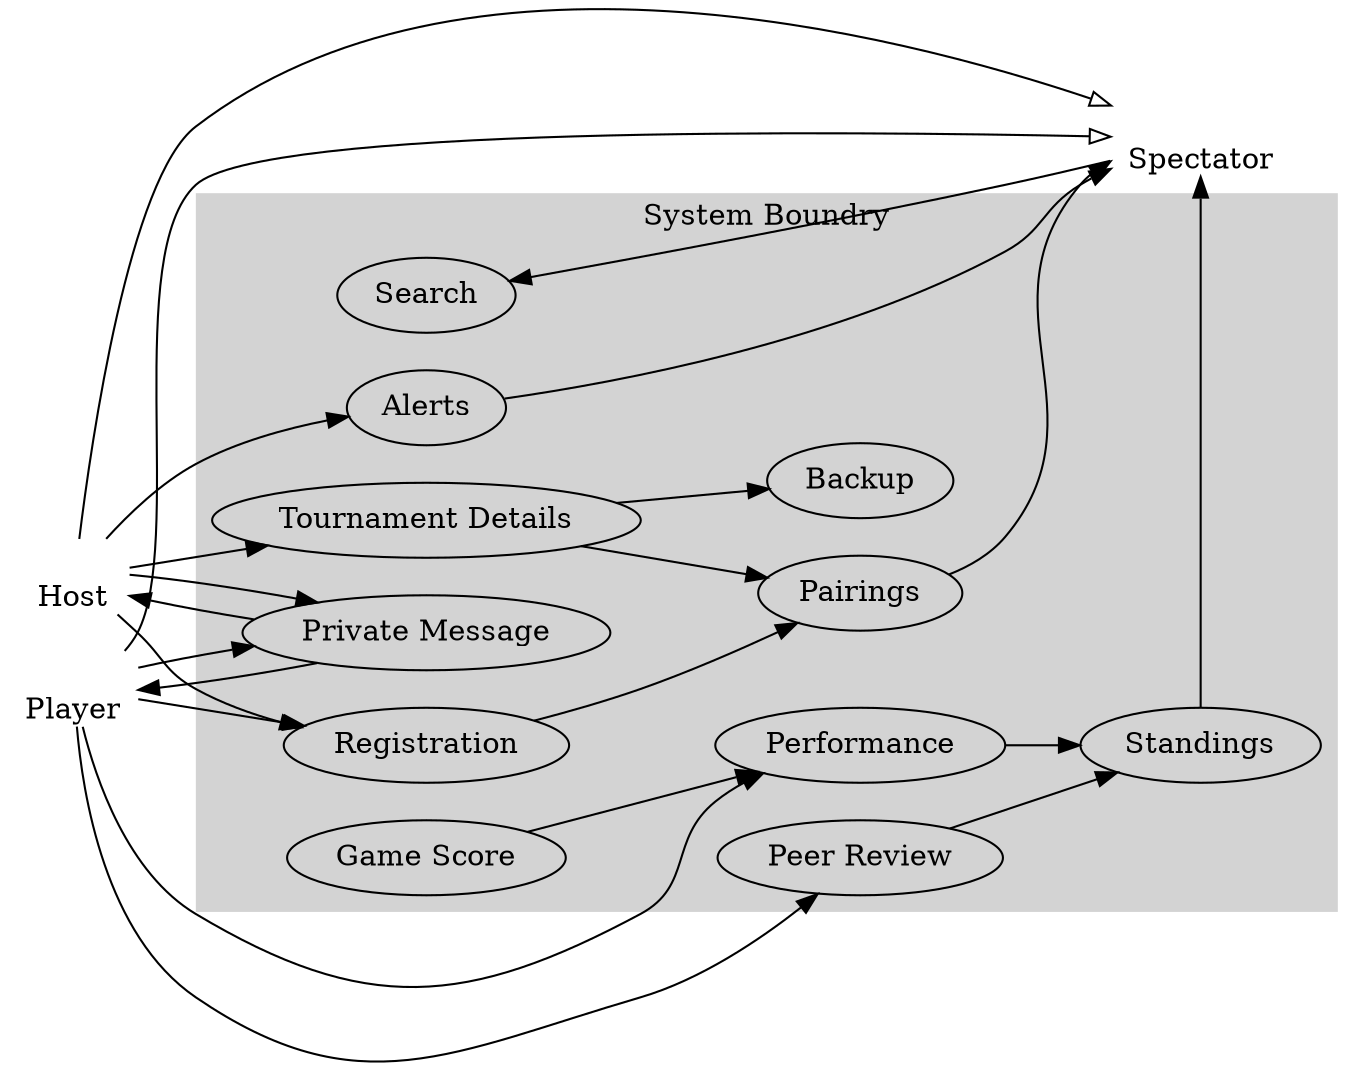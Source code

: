 digraph SystemModel {
	rankdir=LR;
	peripheries=0;

	/* users */
	{
		node [image="stickman.png", labelloc="b", shape="none"];
		player[label="Player"];
		host[label="Host"];
		spectator[label="Spectator"];
	}

	/* subsystems */
	/* if you want to rename any of these, it is probably easiest
	* to leave the ID the same, and just change the label */
	subgraph clusterSystem {
		label = "System Boundry";
		style = filled;

		node [style=solid];
		peerReview[label="Peer Review"];
		performance[label="Performance"];
		standings[label="Standings"];
		gs[label="Game Score"];
		search[label="Search"];
		pm[label="Private Message"];
		alerts[label="Alerts"];
		pairings[label="Pairings"];
		details[label="Tournament Details"];
		backup[label="Backup"];
		registration[label="Registration"];
	}

	/* all the relationships */
	spectator -> search;
	standings -> spectator;
	alerts -> spectator;
	pairings -> spectator;
	
	player -> spectator [arrowhead="onormal"];
	player -> peerReview;
	player -> performance;
	player -> registration;
	player -> pm;
	pm -> player;

	host->spectator [arrowhead="onormal"];
	host->alerts;
	host->details;
	host->registration;
	host -> pm;
	pm -> host;
	
	peerReview -> standings;
	performance-> standings;
	gs -> performance;
	details -> backup;
	details -> pairings;
	registration -> pairings;
}
